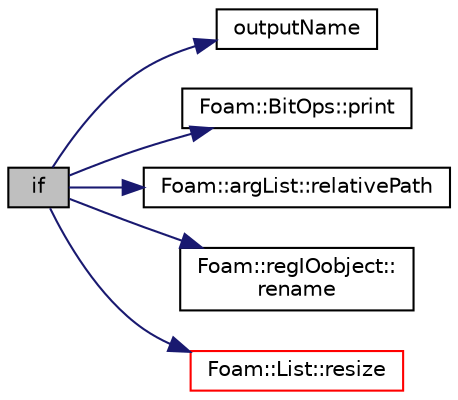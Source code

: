 digraph "if"
{
  bgcolor="transparent";
  edge [fontname="Helvetica",fontsize="10",labelfontname="Helvetica",labelfontsize="10"];
  node [fontname="Helvetica",fontsize="10",shape=record];
  rankdir="LR";
  Node1 [label="if",height=0.2,width=0.4,color="black", fillcolor="grey75", style="filled" fontcolor="black"];
  Node1 -> Node2 [color="midnightblue",fontsize="10",style="solid",fontname="Helvetica"];
  Node2 [label="outputName",height=0.2,width=0.4,color="black",URL="$convertProcessorPatches_8H.html#a14b776db76b1f70edc4b4566f8df08c0"];
  Node1 -> Node3 [color="midnightblue",fontsize="10",style="solid",fontname="Helvetica"];
  Node3 [label="Foam::BitOps::print",height=0.2,width=0.4,color="black",URL="$namespaceFoam_1_1BitOps.html#a34f14bbd035be5c1df413c2acd52832e",tooltip="Print 0/1 bits in the (unsigned) integral type. "];
  Node1 -> Node4 [color="midnightblue",fontsize="10",style="solid",fontname="Helvetica"];
  Node4 [label="Foam::argList::relativePath",height=0.2,width=0.4,color="black",URL="$classFoam_1_1argList.html#a3c8075ba8ac162be0738c96e9836b1d0",tooltip="Return the input relative to the globalPath by stripping off a leading value of the globalPath..."];
  Node1 -> Node5 [color="midnightblue",fontsize="10",style="solid",fontname="Helvetica"];
  Node5 [label="Foam::regIOobject::\lrename",height=0.2,width=0.4,color="black",URL="$classFoam_1_1regIOobject.html#af41376d1e0031e06613d5ce3c740cf7d",tooltip="Rename. "];
  Node1 -> Node6 [color="midnightblue",fontsize="10",style="solid",fontname="Helvetica"];
  Node6 [label="Foam::List::resize",height=0.2,width=0.4,color="red",URL="$classFoam_1_1List.html#ae697ea15032f01f89988bb8ada677832",tooltip="Adjust allocated size of list. "];
}
